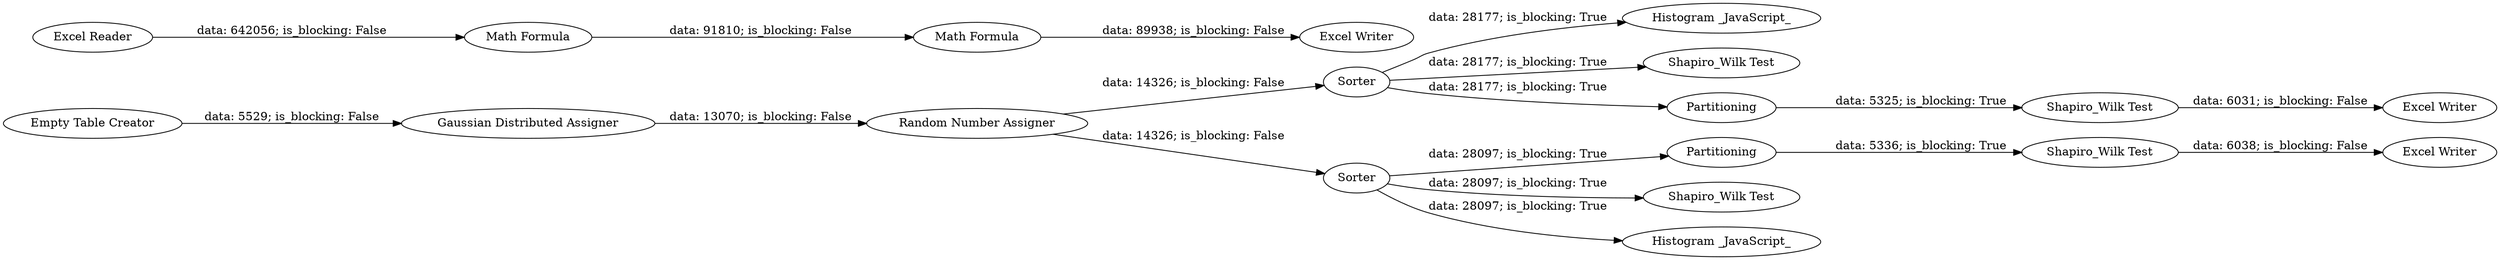 digraph {
	"-613280720990434766_8" [label="Random Number Assigner"]
	"-613280720990434766_2" [label="Math Formula"]
	"-613280720990434766_16" [label="Shapiro_Wilk Test"]
	"-613280720990434766_7" [label="Histogram _JavaScript_"]
	"-613280720990434766_21" [label="Excel Writer"]
	"-613280720990434766_12" [label="Shapiro_Wilk Test"]
	"-613280720990434766_20" [label="Excel Writer"]
	"-613280720990434766_5" [label="Empty Table Creator"]
	"-613280720990434766_3" [label="Excel Writer"]
	"-613280720990434766_14" [label=Partitioning]
	"-613280720990434766_4" [label="Math Formula"]
	"-613280720990434766_10" [label="Shapiro_Wilk Test"]
	"-613280720990434766_13" [label="Histogram _JavaScript_"]
	"-613280720990434766_1" [label="Excel Reader"]
	"-613280720990434766_6" [label="Gaussian Distributed Assigner"]
	"-613280720990434766_19" [label=Sorter]
	"-613280720990434766_15" [label="Shapiro_Wilk Test"]
	"-613280720990434766_9" [label=Sorter]
	"-613280720990434766_11" [label=Partitioning]
	"-613280720990434766_12" -> "-613280720990434766_21" [label="data: 6031; is_blocking: False"]
	"-613280720990434766_9" -> "-613280720990434766_14" [label="data: 28097; is_blocking: True"]
	"-613280720990434766_11" -> "-613280720990434766_12" [label="data: 5325; is_blocking: True"]
	"-613280720990434766_9" -> "-613280720990434766_10" [label="data: 28097; is_blocking: True"]
	"-613280720990434766_1" -> "-613280720990434766_2" [label="data: 642056; is_blocking: False"]
	"-613280720990434766_9" -> "-613280720990434766_13" [label="data: 28097; is_blocking: True"]
	"-613280720990434766_19" -> "-613280720990434766_15" [label="data: 28177; is_blocking: True"]
	"-613280720990434766_8" -> "-613280720990434766_19" [label="data: 14326; is_blocking: False"]
	"-613280720990434766_5" -> "-613280720990434766_6" [label="data: 5529; is_blocking: False"]
	"-613280720990434766_14" -> "-613280720990434766_16" [label="data: 5336; is_blocking: True"]
	"-613280720990434766_2" -> "-613280720990434766_4" [label="data: 91810; is_blocking: False"]
	"-613280720990434766_6" -> "-613280720990434766_8" [label="data: 13070; is_blocking: False"]
	"-613280720990434766_4" -> "-613280720990434766_3" [label="data: 89938; is_blocking: False"]
	"-613280720990434766_19" -> "-613280720990434766_7" [label="data: 28177; is_blocking: True"]
	"-613280720990434766_16" -> "-613280720990434766_20" [label="data: 6038; is_blocking: False"]
	"-613280720990434766_19" -> "-613280720990434766_11" [label="data: 28177; is_blocking: True"]
	"-613280720990434766_8" -> "-613280720990434766_9" [label="data: 14326; is_blocking: False"]
	rankdir=LR
}
